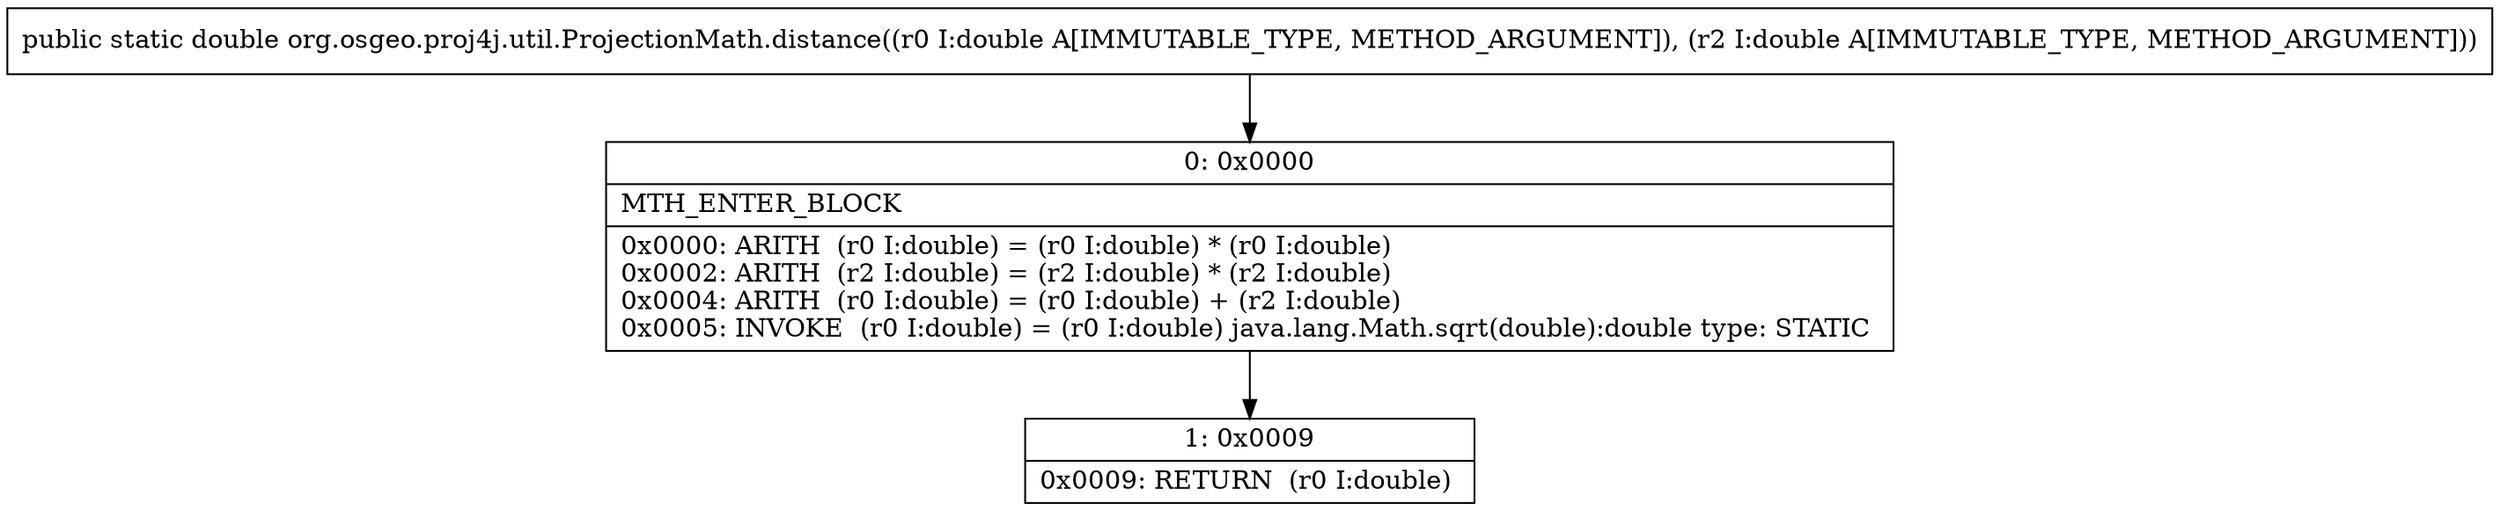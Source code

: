 digraph "CFG fororg.osgeo.proj4j.util.ProjectionMath.distance(DD)D" {
Node_0 [shape=record,label="{0\:\ 0x0000|MTH_ENTER_BLOCK\l|0x0000: ARITH  (r0 I:double) = (r0 I:double) * (r0 I:double) \l0x0002: ARITH  (r2 I:double) = (r2 I:double) * (r2 I:double) \l0x0004: ARITH  (r0 I:double) = (r0 I:double) + (r2 I:double) \l0x0005: INVOKE  (r0 I:double) = (r0 I:double) java.lang.Math.sqrt(double):double type: STATIC \l}"];
Node_1 [shape=record,label="{1\:\ 0x0009|0x0009: RETURN  (r0 I:double) \l}"];
MethodNode[shape=record,label="{public static double org.osgeo.proj4j.util.ProjectionMath.distance((r0 I:double A[IMMUTABLE_TYPE, METHOD_ARGUMENT]), (r2 I:double A[IMMUTABLE_TYPE, METHOD_ARGUMENT])) }"];
MethodNode -> Node_0;
Node_0 -> Node_1;
}

